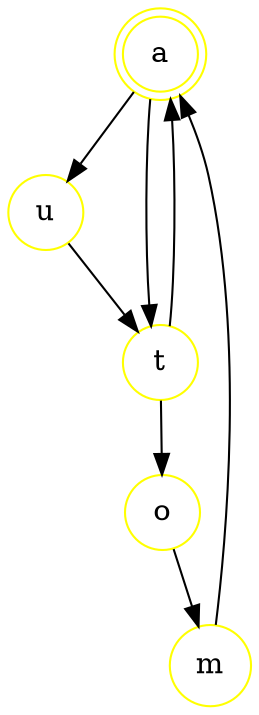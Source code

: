 digraph {   
    node [shape = doublecircle, color = yellow] a;
    node [shape = circle];
    node [color=yellow];
    a -> u -> t -> o -> m -> a -> t -> a;	
}